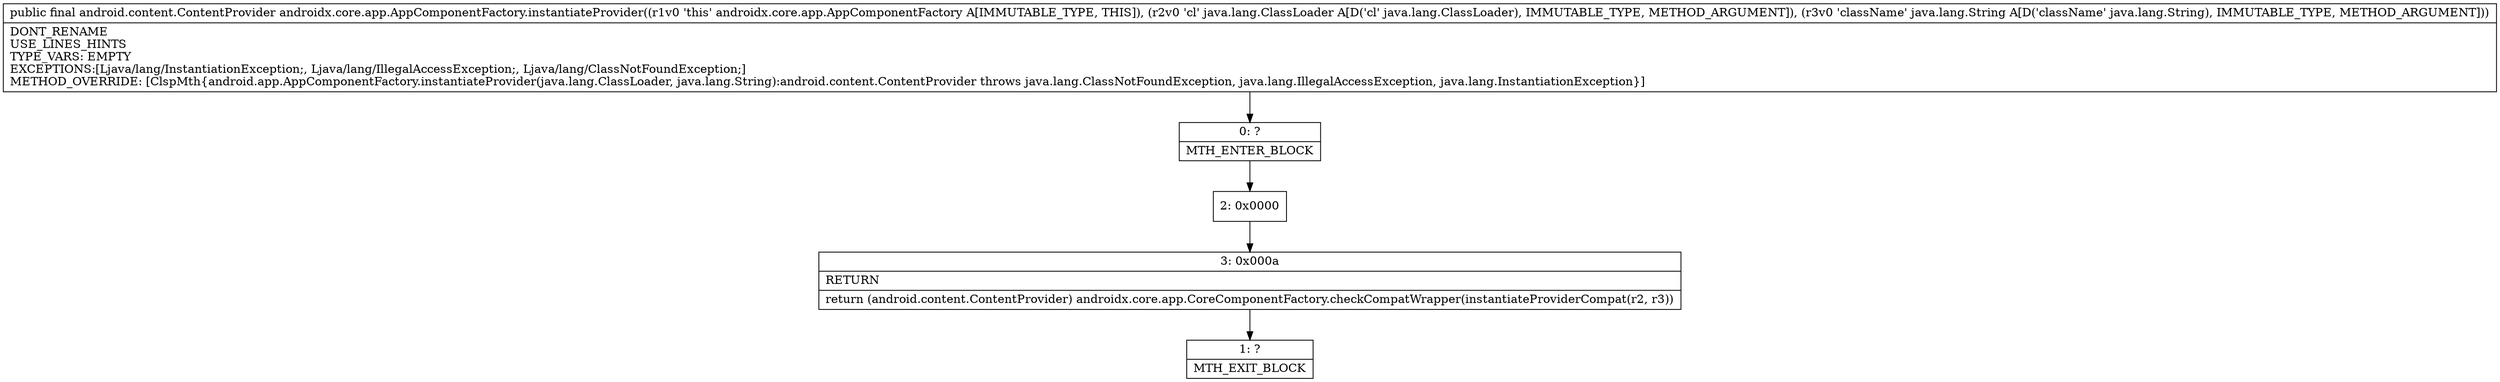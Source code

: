 digraph "CFG forandroidx.core.app.AppComponentFactory.instantiateProvider(Ljava\/lang\/ClassLoader;Ljava\/lang\/String;)Landroid\/content\/ContentProvider;" {
Node_0 [shape=record,label="{0\:\ ?|MTH_ENTER_BLOCK\l}"];
Node_2 [shape=record,label="{2\:\ 0x0000}"];
Node_3 [shape=record,label="{3\:\ 0x000a|RETURN\l|return (android.content.ContentProvider) androidx.core.app.CoreComponentFactory.checkCompatWrapper(instantiateProviderCompat(r2, r3))\l}"];
Node_1 [shape=record,label="{1\:\ ?|MTH_EXIT_BLOCK\l}"];
MethodNode[shape=record,label="{public final android.content.ContentProvider androidx.core.app.AppComponentFactory.instantiateProvider((r1v0 'this' androidx.core.app.AppComponentFactory A[IMMUTABLE_TYPE, THIS]), (r2v0 'cl' java.lang.ClassLoader A[D('cl' java.lang.ClassLoader), IMMUTABLE_TYPE, METHOD_ARGUMENT]), (r3v0 'className' java.lang.String A[D('className' java.lang.String), IMMUTABLE_TYPE, METHOD_ARGUMENT]))  | DONT_RENAME\lUSE_LINES_HINTS\lTYPE_VARS: EMPTY\lEXCEPTIONS:[Ljava\/lang\/InstantiationException;, Ljava\/lang\/IllegalAccessException;, Ljava\/lang\/ClassNotFoundException;]\lMETHOD_OVERRIDE: [ClspMth\{android.app.AppComponentFactory.instantiateProvider(java.lang.ClassLoader, java.lang.String):android.content.ContentProvider throws java.lang.ClassNotFoundException, java.lang.IllegalAccessException, java.lang.InstantiationException\}]\l}"];
MethodNode -> Node_0;Node_0 -> Node_2;
Node_2 -> Node_3;
Node_3 -> Node_1;
}

